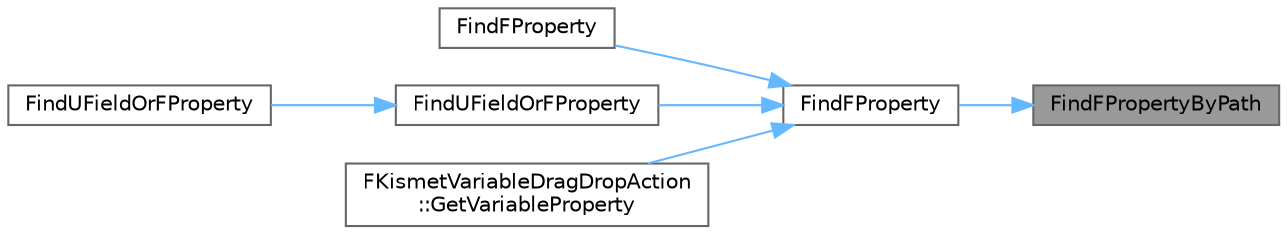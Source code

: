 digraph "FindFPropertyByPath"
{
 // INTERACTIVE_SVG=YES
 // LATEX_PDF_SIZE
  bgcolor="transparent";
  edge [fontname=Helvetica,fontsize=10,labelfontname=Helvetica,labelfontsize=10];
  node [fontname=Helvetica,fontsize=10,shape=box,height=0.2,width=0.4];
  rankdir="RL";
  Node1 [id="Node000001",label="FindFPropertyByPath",height=0.2,width=0.4,color="gray40", fillcolor="grey60", style="filled", fontcolor="black",tooltip="Finds a field given a path to the field (Package.Class[:Subobject:...]:FieldName)"];
  Node1 -> Node2 [id="edge1_Node000001_Node000002",dir="back",color="steelblue1",style="solid",tooltip=" "];
  Node2 [id="Node000002",label="FindFProperty",height=0.2,width=0.4,color="grey40", fillcolor="white", style="filled",URL="$d8/db3/Field_8h.html#a912d2ea4c8db1126bbeb332cd9cdc590",tooltip="Templated version of FindFieldByPath."];
  Node2 -> Node3 [id="edge2_Node000002_Node000003",dir="back",color="steelblue1",style="solid",tooltip=" "];
  Node3 [id="Node000003",label="FindFProperty",height=0.2,width=0.4,color="grey40", fillcolor="white", style="filled",URL="$d6/d2f/UnrealType_8h.html#a0719baf4928ee1d2c46b131553cada32",tooltip=" "];
  Node2 -> Node4 [id="edge3_Node000002_Node000004",dir="back",color="steelblue1",style="solid",tooltip=" "];
  Node4 [id="Node000004",label="FindUFieldOrFProperty",height=0.2,width=0.4,color="grey40", fillcolor="white", style="filled",URL="$d6/d2f/UnrealType_8h.html#af32233d77d88eef48f049d050d11d14e",tooltip="Finds FProperties or UFunctions and UEnums."];
  Node4 -> Node5 [id="edge4_Node000004_Node000005",dir="back",color="steelblue1",style="solid",tooltip=" "];
  Node5 [id="Node000005",label="FindUFieldOrFProperty",height=0.2,width=0.4,color="grey40", fillcolor="white", style="filled",URL="$d6/d2f/UnrealType_8h.html#af27867ecdb7a0d998539a8de55fc9d68",tooltip="Finds FProperties or UFunctions and UEnums."];
  Node2 -> Node6 [id="edge5_Node000002_Node000006",dir="back",color="steelblue1",style="solid",tooltip=" "];
  Node6 [id="Node000006",label="FKismetVariableDragDropAction\l::GetVariableProperty",height=0.2,width=0.4,color="grey40", fillcolor="white", style="filled",URL="$d5/d37/classFKismetVariableDragDropAction.html#acf2531af81a8b1431db900c9c50b1a6e",tooltip=" "];
}
